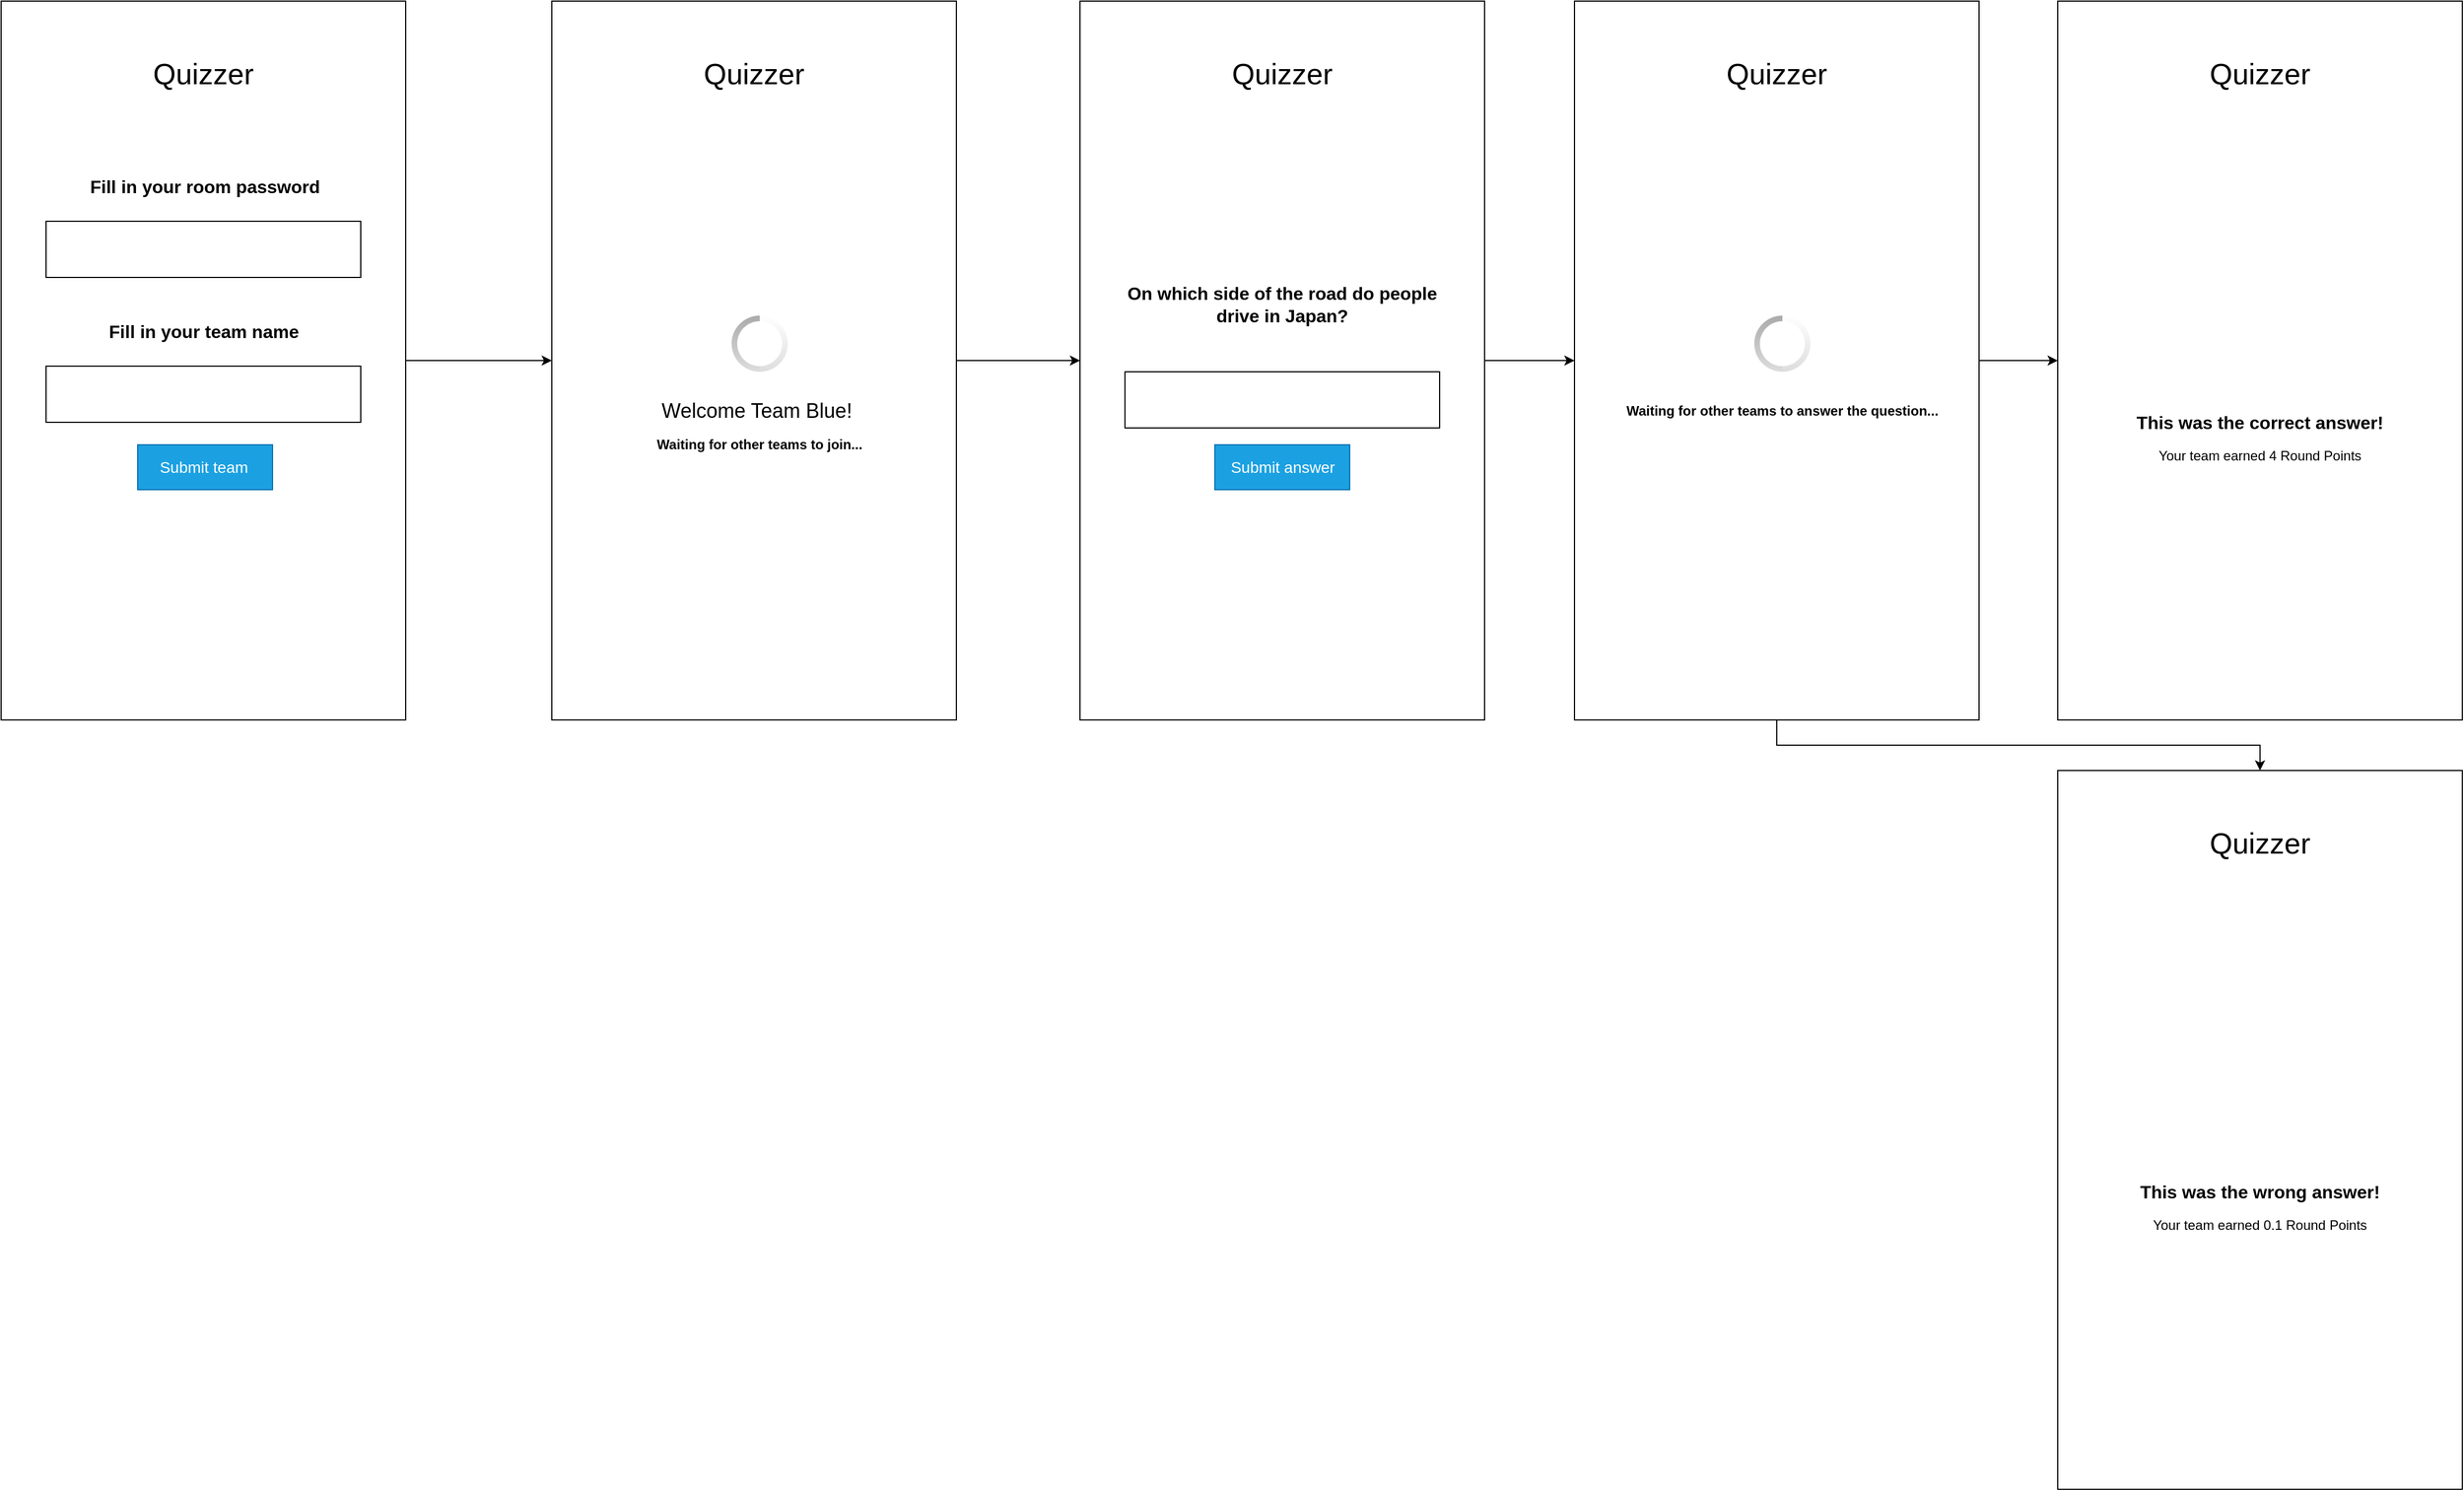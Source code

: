 <mxfile version="13.7.9" type="device" pages="3"><diagram name="Teams" id="M-uPSSa7nELd73y1-IUZ"><mxGraphModel dx="1892" dy="1360" grid="1" gridSize="10" guides="1" tooltips="1" connect="1" arrows="1" fold="1" page="1" pageScale="1" pageWidth="827" pageHeight="1169" math="0" shadow="0"><root><mxCell id="YZNaBzzt5mFjsR3NfeYY-0"/><mxCell id="YZNaBzzt5mFjsR3NfeYY-1" parent="YZNaBzzt5mFjsR3NfeYY-0"/><mxCell id="TNCTeuOnp8dbo60RaUI--0" style="edgeStyle=orthogonalEdgeStyle;rounded=0;orthogonalLoop=1;jettySize=auto;html=1;fontColor=#009900;" parent="YZNaBzzt5mFjsR3NfeYY-1" source="TNCTeuOnp8dbo60RaUI--1" target="TNCTeuOnp8dbo60RaUI--8" edge="1"><mxGeometry relative="1" as="geometry"/></mxCell><mxCell id="TNCTeuOnp8dbo60RaUI--1" value="" style="rounded=0;whiteSpace=wrap;html=1;" parent="YZNaBzzt5mFjsR3NfeYY-1" vertex="1"><mxGeometry x="220" y="25" width="360" height="640" as="geometry"/></mxCell><mxCell id="TNCTeuOnp8dbo60RaUI--2" value="&lt;font style=&quot;font-size: 26px&quot;&gt;Quizzer&lt;/font&gt;" style="text;html=1;strokeColor=none;fillColor=none;align=center;verticalAlign=middle;whiteSpace=wrap;rounded=0;" parent="YZNaBzzt5mFjsR3NfeYY-1" vertex="1"><mxGeometry x="380" y="80" width="40" height="20" as="geometry"/></mxCell><mxCell id="TNCTeuOnp8dbo60RaUI--3" value="" style="rounded=0;whiteSpace=wrap;html=1;" parent="YZNaBzzt5mFjsR3NfeYY-1" vertex="1"><mxGeometry x="260" y="350" width="280" height="50" as="geometry"/></mxCell><mxCell id="TNCTeuOnp8dbo60RaUI--4" value="" style="rounded=0;whiteSpace=wrap;html=1;fillColor=#1ba1e2;strokeColor=#006EAF;fontColor=#ffffff;" parent="YZNaBzzt5mFjsR3NfeYY-1" vertex="1"><mxGeometry x="341.5" y="420" width="120" height="40" as="geometry"/></mxCell><mxCell id="TNCTeuOnp8dbo60RaUI--5" value="&lt;font style=&quot;font-size: 14px&quot;&gt;Submit team&lt;/font&gt;" style="text;html=1;align=center;verticalAlign=middle;whiteSpace=wrap;rounded=0;fontColor=#FFFFFF;" parent="YZNaBzzt5mFjsR3NfeYY-1" vertex="1"><mxGeometry x="341.5" y="430" width="117" height="20" as="geometry"/></mxCell><mxCell id="TNCTeuOnp8dbo60RaUI--6" value="&lt;font style=&quot;font-size: 16px&quot;&gt;Fill in your team name&lt;/font&gt;" style="text;html=1;strokeColor=none;fillColor=none;align=center;verticalAlign=middle;whiteSpace=wrap;rounded=0;fontStyle=1" parent="YZNaBzzt5mFjsR3NfeYY-1" vertex="1"><mxGeometry x="307.5" y="309" width="185" height="20" as="geometry"/></mxCell><mxCell id="TNCTeuOnp8dbo60RaUI--7" style="edgeStyle=orthogonalEdgeStyle;rounded=0;orthogonalLoop=1;jettySize=auto;html=1;exitX=1;exitY=0.5;exitDx=0;exitDy=0;fontColor=#009900;" parent="YZNaBzzt5mFjsR3NfeYY-1" source="TNCTeuOnp8dbo60RaUI--8" target="TNCTeuOnp8dbo60RaUI--14" edge="1"><mxGeometry relative="1" as="geometry"/></mxCell><mxCell id="TNCTeuOnp8dbo60RaUI--8" value="" style="rounded=0;whiteSpace=wrap;html=1;" parent="YZNaBzzt5mFjsR3NfeYY-1" vertex="1"><mxGeometry x="710" y="25" width="360" height="640" as="geometry"/></mxCell><mxCell id="TNCTeuOnp8dbo60RaUI--9" value="&lt;font style=&quot;font-size: 26px&quot;&gt;Quizzer&lt;/font&gt;" style="text;html=1;strokeColor=none;fillColor=none;align=center;verticalAlign=middle;whiteSpace=wrap;rounded=0;" parent="YZNaBzzt5mFjsR3NfeYY-1" vertex="1"><mxGeometry x="870" y="80" width="40" height="20" as="geometry"/></mxCell><mxCell id="TNCTeuOnp8dbo60RaUI--10" value="" style="verticalLabelPosition=bottom;verticalAlign=top;html=1;shadow=0;dashed=0;strokeWidth=1;shape=mxgraph.android.indeterminateSpinner;fontColor=#000000;" parent="YZNaBzzt5mFjsR3NfeYY-1" vertex="1"><mxGeometry x="870" y="305" width="50" height="50" as="geometry"/></mxCell><mxCell id="TNCTeuOnp8dbo60RaUI--11" value="&lt;b&gt;Waiting for other teams to join...&lt;/b&gt;" style="text;html=1;strokeColor=none;fillColor=none;align=center;verticalAlign=middle;whiteSpace=wrap;rounded=0;fontColor=#000000;" parent="YZNaBzzt5mFjsR3NfeYY-1" vertex="1"><mxGeometry x="800" y="410" width="190" height="20" as="geometry"/></mxCell><mxCell id="TNCTeuOnp8dbo60RaUI--12" value="&lt;font style=&quot;font-size: 18px&quot;&gt;Welcome Team Blue!&lt;/font&gt;" style="text;html=1;strokeColor=none;fillColor=none;align=center;verticalAlign=middle;whiteSpace=wrap;rounded=0;fontColor=#000000;" parent="YZNaBzzt5mFjsR3NfeYY-1" vertex="1"><mxGeometry x="805" y="380" width="175" height="20" as="geometry"/></mxCell><mxCell id="TNCTeuOnp8dbo60RaUI--13" style="edgeStyle=orthogonalEdgeStyle;rounded=0;orthogonalLoop=1;jettySize=auto;html=1;exitX=1;exitY=0.5;exitDx=0;exitDy=0;fontColor=#009900;" parent="YZNaBzzt5mFjsR3NfeYY-1" source="TNCTeuOnp8dbo60RaUI--14" target="TNCTeuOnp8dbo60RaUI--22" edge="1"><mxGeometry relative="1" as="geometry"/></mxCell><mxCell id="TNCTeuOnp8dbo60RaUI--14" value="" style="rounded=0;whiteSpace=wrap;html=1;" parent="YZNaBzzt5mFjsR3NfeYY-1" vertex="1"><mxGeometry x="1180" y="25" width="360" height="640" as="geometry"/></mxCell><mxCell id="TNCTeuOnp8dbo60RaUI--15" value="&lt;font style=&quot;font-size: 26px&quot;&gt;Quizzer&lt;/font&gt;" style="text;html=1;strokeColor=none;fillColor=none;align=center;verticalAlign=middle;whiteSpace=wrap;rounded=0;" parent="YZNaBzzt5mFjsR3NfeYY-1" vertex="1"><mxGeometry x="1340" y="80" width="40" height="20" as="geometry"/></mxCell><mxCell id="TNCTeuOnp8dbo60RaUI--16" value="&lt;b&gt;&lt;font style=&quot;font-size: 16px&quot;&gt;On which side of the road do people drive in Japan?&lt;/font&gt;&lt;/b&gt;" style="text;html=1;strokeColor=none;fillColor=none;align=center;verticalAlign=middle;whiteSpace=wrap;rounded=0;fontColor=#000000;" parent="YZNaBzzt5mFjsR3NfeYY-1" vertex="1"><mxGeometry x="1210.25" y="285" width="299.5" height="20" as="geometry"/></mxCell><mxCell id="TNCTeuOnp8dbo60RaUI--17" value="" style="rounded=0;whiteSpace=wrap;html=1;" parent="YZNaBzzt5mFjsR3NfeYY-1" vertex="1"><mxGeometry x="1220" y="355" width="280" height="50" as="geometry"/></mxCell><mxCell id="TNCTeuOnp8dbo60RaUI--18" value="" style="rounded=0;whiteSpace=wrap;html=1;fillColor=#1ba1e2;strokeColor=#006EAF;fontColor=#ffffff;" parent="YZNaBzzt5mFjsR3NfeYY-1" vertex="1"><mxGeometry x="1300" y="420" width="120" height="40" as="geometry"/></mxCell><mxCell id="TNCTeuOnp8dbo60RaUI--19" value="&lt;font style=&quot;font-size: 14px&quot;&gt;Submit answer&lt;/font&gt;" style="text;html=1;align=center;verticalAlign=middle;whiteSpace=wrap;rounded=0;fontColor=#FFFFFF;" parent="YZNaBzzt5mFjsR3NfeYY-1" vertex="1"><mxGeometry x="1301.5" y="430" width="117" height="20" as="geometry"/></mxCell><mxCell id="TNCTeuOnp8dbo60RaUI--20" style="edgeStyle=orthogonalEdgeStyle;rounded=0;orthogonalLoop=1;jettySize=auto;html=1;exitX=1;exitY=0.5;exitDx=0;exitDy=0;fontColor=#009900;" parent="YZNaBzzt5mFjsR3NfeYY-1" source="TNCTeuOnp8dbo60RaUI--22" target="TNCTeuOnp8dbo60RaUI--26" edge="1"><mxGeometry relative="1" as="geometry"/></mxCell><mxCell id="TNCTeuOnp8dbo60RaUI--21" style="edgeStyle=orthogonalEdgeStyle;rounded=0;orthogonalLoop=1;jettySize=auto;html=1;exitX=0.5;exitY=1;exitDx=0;exitDy=0;fontColor=#009900;" parent="YZNaBzzt5mFjsR3NfeYY-1" source="TNCTeuOnp8dbo60RaUI--22" target="TNCTeuOnp8dbo60RaUI--30" edge="1"><mxGeometry relative="1" as="geometry"/></mxCell><mxCell id="TNCTeuOnp8dbo60RaUI--22" value="" style="rounded=0;whiteSpace=wrap;html=1;" parent="YZNaBzzt5mFjsR3NfeYY-1" vertex="1"><mxGeometry x="1620" y="25" width="360" height="640" as="geometry"/></mxCell><mxCell id="TNCTeuOnp8dbo60RaUI--23" value="&lt;font style=&quot;font-size: 26px&quot;&gt;Quizzer&lt;/font&gt;" style="text;html=1;strokeColor=none;fillColor=none;align=center;verticalAlign=middle;whiteSpace=wrap;rounded=0;" parent="YZNaBzzt5mFjsR3NfeYY-1" vertex="1"><mxGeometry x="1780" y="80" width="40" height="20" as="geometry"/></mxCell><mxCell id="TNCTeuOnp8dbo60RaUI--24" value="" style="verticalLabelPosition=bottom;verticalAlign=top;html=1;shadow=0;dashed=0;strokeWidth=1;shape=mxgraph.android.indeterminateSpinner;fontColor=#000000;" parent="YZNaBzzt5mFjsR3NfeYY-1" vertex="1"><mxGeometry x="1780" y="305" width="50" height="50" as="geometry"/></mxCell><mxCell id="TNCTeuOnp8dbo60RaUI--25" value="&lt;b&gt;Waiting for other teams to answer the question...&lt;/b&gt;" style="text;html=1;strokeColor=none;fillColor=none;align=center;verticalAlign=middle;whiteSpace=wrap;rounded=0;fontColor=#000000;" parent="YZNaBzzt5mFjsR3NfeYY-1" vertex="1"><mxGeometry x="1645" y="380" width="320" height="20" as="geometry"/></mxCell><mxCell id="TNCTeuOnp8dbo60RaUI--26" value="" style="rounded=0;whiteSpace=wrap;html=1;" parent="YZNaBzzt5mFjsR3NfeYY-1" vertex="1"><mxGeometry x="2050" y="25" width="360" height="640" as="geometry"/></mxCell><mxCell id="TNCTeuOnp8dbo60RaUI--27" value="&lt;font style=&quot;font-size: 26px&quot;&gt;Quizzer&lt;/font&gt;" style="text;html=1;strokeColor=none;fillColor=none;align=center;verticalAlign=middle;whiteSpace=wrap;rounded=0;" parent="YZNaBzzt5mFjsR3NfeYY-1" vertex="1"><mxGeometry x="2210" y="80" width="40" height="20" as="geometry"/></mxCell><mxCell id="TNCTeuOnp8dbo60RaUI--28" value="&lt;span style=&quot;font-size: 16px&quot;&gt;&lt;b&gt;This was the correct answer!&lt;/b&gt;&lt;/span&gt;" style="text;html=1;strokeColor=none;fillColor=none;align=center;verticalAlign=middle;whiteSpace=wrap;rounded=0;fontColor=#000000;" parent="YZNaBzzt5mFjsR3NfeYY-1" vertex="1"><mxGeometry x="2080.25" y="390" width="299.5" height="20" as="geometry"/></mxCell><mxCell id="TNCTeuOnp8dbo60RaUI--29" value="Your team earned 4 Round Points" style="text;html=1;strokeColor=none;fillColor=none;align=center;verticalAlign=middle;whiteSpace=wrap;rounded=0;fontColor=#000000;" parent="YZNaBzzt5mFjsR3NfeYY-1" vertex="1"><mxGeometry x="2070" y="420" width="320" height="20" as="geometry"/></mxCell><mxCell id="TNCTeuOnp8dbo60RaUI--30" value="" style="rounded=0;whiteSpace=wrap;html=1;" parent="YZNaBzzt5mFjsR3NfeYY-1" vertex="1"><mxGeometry x="2050" y="710" width="360" height="640" as="geometry"/></mxCell><mxCell id="TNCTeuOnp8dbo60RaUI--31" value="&lt;font style=&quot;font-size: 26px&quot;&gt;Quizzer&lt;/font&gt;" style="text;html=1;strokeColor=none;fillColor=none;align=center;verticalAlign=middle;whiteSpace=wrap;rounded=0;" parent="YZNaBzzt5mFjsR3NfeYY-1" vertex="1"><mxGeometry x="2210" y="765" width="40" height="20" as="geometry"/></mxCell><mxCell id="TNCTeuOnp8dbo60RaUI--32" value="&lt;span style=&quot;font-size: 16px&quot;&gt;&lt;b&gt;This was the wrong answer!&lt;/b&gt;&lt;/span&gt;" style="text;html=1;strokeColor=none;fillColor=none;align=center;verticalAlign=middle;whiteSpace=wrap;rounded=0;fontColor=#000000;" parent="YZNaBzzt5mFjsR3NfeYY-1" vertex="1"><mxGeometry x="2080.25" y="1075" width="299.5" height="20" as="geometry"/></mxCell><mxCell id="TNCTeuOnp8dbo60RaUI--33" value="Your team earned 0.1 Round Points" style="text;html=1;strokeColor=none;fillColor=none;align=center;verticalAlign=middle;whiteSpace=wrap;rounded=0;fontColor=#000000;" parent="YZNaBzzt5mFjsR3NfeYY-1" vertex="1"><mxGeometry x="2070" y="1105" width="320" height="20" as="geometry"/></mxCell><mxCell id="TNCTeuOnp8dbo60RaUI--34" value="" style="shape=image;html=1;verticalAlign=top;verticalLabelPosition=bottom;labelBackgroundColor=#ffffff;imageAspect=0;aspect=fixed;image=https://cdn1.iconfinder.com/data/icons/airline-flight-booking-mobile-app/15/false-cross-reject-decline-128.png;fontColor=#009900;" parent="YZNaBzzt5mFjsR3NfeYY-1" vertex="1"><mxGeometry x="2176" y="940" width="108" height="108" as="geometry"/></mxCell><mxCell id="TNCTeuOnp8dbo60RaUI--35" value="" style="shape=image;html=1;verticalAlign=top;verticalLabelPosition=bottom;labelBackgroundColor=#ffffff;imageAspect=0;aspect=fixed;image=https://cdn1.iconfinder.com/data/icons/airline-flight-booking-mobile-app/15/true-check-accept-approve-128.png;fontColor=#009900;" parent="YZNaBzzt5mFjsR3NfeYY-1" vertex="1"><mxGeometry x="2176" y="249" width="108" height="108" as="geometry"/></mxCell><mxCell id="TNCTeuOnp8dbo60RaUI--36" value="" style="rounded=0;whiteSpace=wrap;html=1;" parent="YZNaBzzt5mFjsR3NfeYY-1" vertex="1"><mxGeometry x="260" y="221" width="280" height="50" as="geometry"/></mxCell><mxCell id="TNCTeuOnp8dbo60RaUI--37" value="&lt;font style=&quot;font-size: 16px&quot;&gt;Fill in your room password&lt;/font&gt;" style="text;html=1;strokeColor=none;fillColor=none;align=center;verticalAlign=middle;whiteSpace=wrap;rounded=0;fontStyle=1" parent="YZNaBzzt5mFjsR3NfeYY-1" vertex="1"><mxGeometry x="290.25" y="180" width="222.5" height="20" as="geometry"/></mxCell></root></mxGraphModel></diagram><diagram name="Interactions" id="Q5KWHEv7Sz_jDX_hUBZh"><mxGraphModel dx="1351" dy="2140" grid="1" gridSize="10" guides="1" tooltips="1" connect="1" arrows="1" fold="1" page="1" pageScale="1" pageWidth="827" pageHeight="1169" math="0" shadow="0"><root><mxCell id="X5j5s6yeBGQItfIzIMGD-0"/><mxCell id="X5j5s6yeBGQItfIzIMGD-1" parent="X5j5s6yeBGQItfIzIMGD-0"/><mxCell id="rnj5xM78f-qfTnSCKo7M-22" value="" style="rounded=0;whiteSpace=wrap;html=1;" parent="X5j5s6yeBGQItfIzIMGD-1" vertex="1"><mxGeometry x="1620" y="25" width="360" height="640" as="geometry"/></mxCell><mxCell id="rnj5xM78f-qfTnSCKo7M-0" style="edgeStyle=orthogonalEdgeStyle;rounded=0;orthogonalLoop=1;jettySize=auto;html=1;fontColor=#009900;" parent="X5j5s6yeBGQItfIzIMGD-1" source="rnj5xM78f-qfTnSCKo7M-1" target="rnj5xM78f-qfTnSCKo7M-8" edge="1"><mxGeometry relative="1" as="geometry"/></mxCell><mxCell id="rnj5xM78f-qfTnSCKo7M-1" value="" style="rounded=0;whiteSpace=wrap;html=1;" parent="X5j5s6yeBGQItfIzIMGD-1" vertex="1"><mxGeometry x="220" y="25" width="360" height="640" as="geometry"/></mxCell><mxCell id="rnj5xM78f-qfTnSCKo7M-2" value="&lt;font style=&quot;font-size: 26px&quot;&gt;Quizzer&lt;/font&gt;" style="text;html=1;strokeColor=none;fillColor=none;align=center;verticalAlign=middle;whiteSpace=wrap;rounded=0;" parent="X5j5s6yeBGQItfIzIMGD-1" vertex="1"><mxGeometry x="380" y="80" width="40" height="20" as="geometry"/></mxCell><mxCell id="rnj5xM78f-qfTnSCKo7M-3" value="" style="rounded=0;whiteSpace=wrap;html=1;" parent="X5j5s6yeBGQItfIzIMGD-1" vertex="1"><mxGeometry x="260" y="350" width="280" height="50" as="geometry"/></mxCell><mxCell id="d_CGS1CxoIZ_1KYxdvFk-8" style="edgeStyle=orthogonalEdgeStyle;rounded=0;orthogonalLoop=1;jettySize=auto;html=1;exitX=0.5;exitY=1;exitDx=0;exitDy=0;fontColor=#000000;entryX=0.864;entryY=-0.012;entryDx=0;entryDy=0;entryPerimeter=0;" parent="X5j5s6yeBGQItfIzIMGD-1" source="rnj5xM78f-qfTnSCKo7M-4" edge="1" target="d_CGS1CxoIZ_1KYxdvFk-12"><mxGeometry relative="1" as="geometry"><mxPoint x="401.517" y="765" as="targetPoint"/><Array as="points"><mxPoint x="370" y="460"/><mxPoint x="370" y="720"/></Array></mxGeometry></mxCell><mxCell id="rvUPuum-P1LdTxgyL7QV-1" style="edgeStyle=orthogonalEdgeStyle;rounded=0;orthogonalLoop=1;jettySize=auto;html=1;exitX=1;exitY=1;exitDx=0;exitDy=0;" edge="1" parent="X5j5s6yeBGQItfIzIMGD-1" source="rnj5xM78f-qfTnSCKo7M-4"><mxGeometry relative="1" as="geometry"><mxPoint x="520" y="720" as="targetPoint"/></mxGeometry></mxCell><mxCell id="rnj5xM78f-qfTnSCKo7M-4" value="" style="rounded=0;whiteSpace=wrap;html=1;fillColor=#1ba1e2;strokeColor=#006EAF;fontColor=#ffffff;" parent="X5j5s6yeBGQItfIzIMGD-1" vertex="1"><mxGeometry x="341.5" y="420" width="120" height="40" as="geometry"/></mxCell><mxCell id="rnj5xM78f-qfTnSCKo7M-5" value="&lt;font style=&quot;font-size: 14px&quot;&gt;Submit team&lt;/font&gt;" style="text;html=1;align=center;verticalAlign=middle;whiteSpace=wrap;rounded=0;fontColor=#FFFFFF;" parent="X5j5s6yeBGQItfIzIMGD-1" vertex="1"><mxGeometry x="341.5" y="430" width="117" height="20" as="geometry"/></mxCell><mxCell id="rnj5xM78f-qfTnSCKo7M-6" value="&lt;font style=&quot;font-size: 16px&quot;&gt;Fill in your team name&lt;/font&gt;" style="text;html=1;strokeColor=none;fillColor=none;align=center;verticalAlign=middle;whiteSpace=wrap;rounded=0;fontStyle=1" parent="X5j5s6yeBGQItfIzIMGD-1" vertex="1"><mxGeometry x="307.5" y="309" width="185" height="20" as="geometry"/></mxCell><mxCell id="u8LCasxSW1-Bjub4SHes-13" style="edgeStyle=orthogonalEdgeStyle;rounded=0;orthogonalLoop=1;jettySize=auto;html=1;exitX=0.5;exitY=0;exitDx=0;exitDy=0;entryX=0.5;entryY=1;entryDx=0;entryDy=0;" parent="X5j5s6yeBGQItfIzIMGD-1" source="rnj5xM78f-qfTnSCKo7M-8" target="d_CGS1CxoIZ_1KYxdvFk-27" edge="1"><mxGeometry relative="1" as="geometry"><Array as="points"><mxPoint x="878" y="25"/></Array></mxGeometry></mxCell><mxCell id="u8LCasxSW1-Bjub4SHes-16" style="edgeStyle=orthogonalEdgeStyle;rounded=0;orthogonalLoop=1;jettySize=auto;html=1;exitX=0.5;exitY=1;exitDx=0;exitDy=0;" parent="X5j5s6yeBGQItfIzIMGD-1" source="rnj5xM78f-qfTnSCKo7M-8" target="u8LCasxSW1-Bjub4SHes-7" edge="1"><mxGeometry relative="1" as="geometry"/></mxCell><mxCell id="rnj5xM78f-qfTnSCKo7M-8" value="" style="rounded=0;whiteSpace=wrap;html=1;" parent="X5j5s6yeBGQItfIzIMGD-1" vertex="1"><mxGeometry x="710" y="25" width="360" height="640" as="geometry"/></mxCell><mxCell id="rnj5xM78f-qfTnSCKo7M-9" value="&lt;font style=&quot;font-size: 26px&quot;&gt;Quizzer&lt;/font&gt;" style="text;html=1;strokeColor=none;fillColor=none;align=center;verticalAlign=middle;whiteSpace=wrap;rounded=0;" parent="X5j5s6yeBGQItfIzIMGD-1" vertex="1"><mxGeometry x="870" y="80" width="40" height="20" as="geometry"/></mxCell><mxCell id="rnj5xM78f-qfTnSCKo7M-10" value="" style="verticalLabelPosition=bottom;verticalAlign=top;html=1;shadow=0;dashed=0;strokeWidth=1;shape=mxgraph.android.indeterminateSpinner;fontColor=#000000;" parent="X5j5s6yeBGQItfIzIMGD-1" vertex="1"><mxGeometry x="870" y="305" width="50" height="50" as="geometry"/></mxCell><mxCell id="rnj5xM78f-qfTnSCKo7M-11" value="&lt;b&gt;Waiting for other teams to join...&lt;/b&gt;" style="text;html=1;strokeColor=none;fillColor=none;align=center;verticalAlign=middle;whiteSpace=wrap;rounded=0;fontColor=#000000;" parent="X5j5s6yeBGQItfIzIMGD-1" vertex="1"><mxGeometry x="800" y="410" width="190" height="20" as="geometry"/></mxCell><mxCell id="rnj5xM78f-qfTnSCKo7M-12" value="&lt;font style=&quot;font-size: 18px&quot;&gt;Welcome Team Blue!&lt;/font&gt;" style="text;html=1;strokeColor=none;fillColor=none;align=center;verticalAlign=middle;whiteSpace=wrap;rounded=0;fontColor=#000000;" parent="X5j5s6yeBGQItfIzIMGD-1" vertex="1"><mxGeometry x="805" y="380" width="175" height="20" as="geometry"/></mxCell><mxCell id="rnj5xM78f-qfTnSCKo7M-13" style="edgeStyle=orthogonalEdgeStyle;rounded=0;orthogonalLoop=1;jettySize=auto;html=1;exitX=1;exitY=0.5;exitDx=0;exitDy=0;fontColor=#009900;" parent="X5j5s6yeBGQItfIzIMGD-1" source="rnj5xM78f-qfTnSCKo7M-14" target="rnj5xM78f-qfTnSCKo7M-22" edge="1"><mxGeometry relative="1" as="geometry"/></mxCell><mxCell id="u8LCasxSW1-Bjub4SHes-21" style="edgeStyle=orthogonalEdgeStyle;rounded=0;orthogonalLoop=1;jettySize=auto;html=1;entryX=0.25;entryY=0;entryDx=0;entryDy=0;" parent="X5j5s6yeBGQItfIzIMGD-1" source="rnj5xM78f-qfTnSCKo7M-14" target="u8LCasxSW1-Bjub4SHes-0" edge="1"><mxGeometry relative="1" as="geometry"><Array as="points"><mxPoint x="1574" y="345"/></Array></mxGeometry></mxCell><mxCell id="rnj5xM78f-qfTnSCKo7M-14" value="" style="rounded=0;whiteSpace=wrap;html=1;" parent="X5j5s6yeBGQItfIzIMGD-1" vertex="1"><mxGeometry x="1180" y="25" width="360" height="640" as="geometry"/></mxCell><mxCell id="rnj5xM78f-qfTnSCKo7M-15" value="&lt;font style=&quot;font-size: 26px&quot;&gt;Quizzer&lt;/font&gt;" style="text;html=1;strokeColor=none;fillColor=none;align=center;verticalAlign=middle;whiteSpace=wrap;rounded=0;" parent="X5j5s6yeBGQItfIzIMGD-1" vertex="1"><mxGeometry x="1340" y="80" width="40" height="20" as="geometry"/></mxCell><mxCell id="rnj5xM78f-qfTnSCKo7M-16" value="&lt;b&gt;&lt;font style=&quot;font-size: 16px&quot;&gt;On which side of the road do people drive in Japan?&lt;/font&gt;&lt;/b&gt;" style="text;html=1;strokeColor=none;fillColor=none;align=center;verticalAlign=middle;whiteSpace=wrap;rounded=0;fontColor=#000000;" parent="X5j5s6yeBGQItfIzIMGD-1" vertex="1"><mxGeometry x="1210.25" y="285" width="299.5" height="20" as="geometry"/></mxCell><mxCell id="rnj5xM78f-qfTnSCKo7M-17" value="" style="rounded=0;whiteSpace=wrap;html=1;" parent="X5j5s6yeBGQItfIzIMGD-1" vertex="1"><mxGeometry x="1220" y="355" width="280" height="50" as="geometry"/></mxCell><mxCell id="rnj5xM78f-qfTnSCKo7M-18" value="" style="rounded=0;whiteSpace=wrap;html=1;fillColor=#1ba1e2;strokeColor=#006EAF;fontColor=#ffffff;" parent="X5j5s6yeBGQItfIzIMGD-1" vertex="1"><mxGeometry x="1300" y="420" width="120" height="40" as="geometry"/></mxCell><mxCell id="d_CGS1CxoIZ_1KYxdvFk-11" style="edgeStyle=orthogonalEdgeStyle;rounded=0;orthogonalLoop=1;jettySize=auto;html=1;fontColor=#000000;" parent="X5j5s6yeBGQItfIzIMGD-1" source="rnj5xM78f-qfTnSCKo7M-19" target="d_CGS1CxoIZ_1KYxdvFk-10" edge="1"><mxGeometry relative="1" as="geometry"/></mxCell><mxCell id="rnj5xM78f-qfTnSCKo7M-19" value="&lt;font style=&quot;font-size: 14px&quot;&gt;Submit answer&lt;/font&gt;" style="text;html=1;align=center;verticalAlign=middle;whiteSpace=wrap;rounded=0;fontColor=#FFFFFF;" parent="X5j5s6yeBGQItfIzIMGD-1" vertex="1"><mxGeometry x="1301.5" y="430" width="117" height="20" as="geometry"/></mxCell><mxCell id="rnj5xM78f-qfTnSCKo7M-20" style="edgeStyle=orthogonalEdgeStyle;rounded=0;orthogonalLoop=1;jettySize=auto;html=1;exitX=1;exitY=0.5;exitDx=0;exitDy=0;fontColor=#009900;" parent="X5j5s6yeBGQItfIzIMGD-1" source="rnj5xM78f-qfTnSCKo7M-22" target="rnj5xM78f-qfTnSCKo7M-26" edge="1"><mxGeometry relative="1" as="geometry"/></mxCell><mxCell id="rnj5xM78f-qfTnSCKo7M-21" style="edgeStyle=orthogonalEdgeStyle;rounded=0;orthogonalLoop=1;jettySize=auto;html=1;exitX=0.5;exitY=1;exitDx=0;exitDy=0;fontColor=#009900;" parent="X5j5s6yeBGQItfIzIMGD-1" source="rnj5xM78f-qfTnSCKo7M-22" target="rnj5xM78f-qfTnSCKo7M-30" edge="1"><mxGeometry relative="1" as="geometry"/></mxCell><mxCell id="rnj5xM78f-qfTnSCKo7M-23" value="&lt;font style=&quot;font-size: 26px&quot;&gt;Quizzer&lt;/font&gt;" style="text;html=1;strokeColor=none;fillColor=none;align=center;verticalAlign=middle;whiteSpace=wrap;rounded=0;" parent="X5j5s6yeBGQItfIzIMGD-1" vertex="1"><mxGeometry x="1780" y="80" width="40" height="20" as="geometry"/></mxCell><mxCell id="rnj5xM78f-qfTnSCKo7M-24" value="" style="verticalLabelPosition=bottom;verticalAlign=top;html=1;shadow=0;dashed=0;strokeWidth=1;shape=mxgraph.android.indeterminateSpinner;fontColor=#000000;" parent="X5j5s6yeBGQItfIzIMGD-1" vertex="1"><mxGeometry x="1780" y="163" width="50" height="50" as="geometry"/></mxCell><mxCell id="rnj5xM78f-qfTnSCKo7M-25" value="&lt;b&gt;Waiting for other teams to answer the question...&lt;/b&gt;" style="text;html=1;strokeColor=none;fillColor=none;align=center;verticalAlign=middle;whiteSpace=wrap;rounded=0;fontColor=#000000;" parent="X5j5s6yeBGQItfIzIMGD-1" vertex="1"><mxGeometry x="1640" y="221" width="320" height="20" as="geometry"/></mxCell><mxCell id="d_CGS1CxoIZ_1KYxdvFk-16" style="edgeStyle=orthogonalEdgeStyle;rounded=0;orthogonalLoop=1;jettySize=auto;html=1;exitX=1;exitY=0.5;exitDx=0;exitDy=0;fontColor=#000000;" parent="X5j5s6yeBGQItfIzIMGD-1" source="rnj5xM78f-qfTnSCKo7M-26" target="d_CGS1CxoIZ_1KYxdvFk-15" edge="1"><mxGeometry relative="1" as="geometry"/></mxCell><mxCell id="rnj5xM78f-qfTnSCKo7M-26" value="" style="rounded=0;whiteSpace=wrap;html=1;" parent="X5j5s6yeBGQItfIzIMGD-1" vertex="1"><mxGeometry x="2050" y="25" width="360" height="640" as="geometry"/></mxCell><mxCell id="rnj5xM78f-qfTnSCKo7M-27" value="&lt;font style=&quot;font-size: 26px&quot;&gt;Quizzer&lt;/font&gt;" style="text;html=1;strokeColor=none;fillColor=none;align=center;verticalAlign=middle;whiteSpace=wrap;rounded=0;" parent="X5j5s6yeBGQItfIzIMGD-1" vertex="1"><mxGeometry x="2210" y="80" width="40" height="20" as="geometry"/></mxCell><mxCell id="rnj5xM78f-qfTnSCKo7M-28" value="&lt;span style=&quot;font-size: 16px&quot;&gt;&lt;b&gt;This was the correct answer!&lt;/b&gt;&lt;/span&gt;" style="text;html=1;strokeColor=none;fillColor=none;align=center;verticalAlign=middle;whiteSpace=wrap;rounded=0;fontColor=#000000;" parent="X5j5s6yeBGQItfIzIMGD-1" vertex="1"><mxGeometry x="2080.25" y="390" width="299.5" height="20" as="geometry"/></mxCell><mxCell id="rnj5xM78f-qfTnSCKo7M-29" value="Your team earned 4 Round Points" style="text;html=1;strokeColor=none;fillColor=none;align=center;verticalAlign=middle;whiteSpace=wrap;rounded=0;fontColor=#000000;" parent="X5j5s6yeBGQItfIzIMGD-1" vertex="1"><mxGeometry x="2070" y="420" width="320" height="20" as="geometry"/></mxCell><mxCell id="d_CGS1CxoIZ_1KYxdvFk-18" style="edgeStyle=orthogonalEdgeStyle;rounded=0;orthogonalLoop=1;jettySize=auto;html=1;exitX=1;exitY=0.5;exitDx=0;exitDy=0;entryX=0;entryY=0.5;entryDx=0;entryDy=0;fontColor=#000000;" parent="X5j5s6yeBGQItfIzIMGD-1" source="rnj5xM78f-qfTnSCKo7M-30" target="d_CGS1CxoIZ_1KYxdvFk-17" edge="1"><mxGeometry relative="1" as="geometry"/></mxCell><mxCell id="rnj5xM78f-qfTnSCKo7M-30" value="" style="rounded=0;whiteSpace=wrap;html=1;" parent="X5j5s6yeBGQItfIzIMGD-1" vertex="1"><mxGeometry x="2050" y="710" width="360" height="640" as="geometry"/></mxCell><mxCell id="rnj5xM78f-qfTnSCKo7M-31" value="&lt;font style=&quot;font-size: 26px&quot;&gt;Quizzer&lt;/font&gt;" style="text;html=1;strokeColor=none;fillColor=none;align=center;verticalAlign=middle;whiteSpace=wrap;rounded=0;" parent="X5j5s6yeBGQItfIzIMGD-1" vertex="1"><mxGeometry x="2210" y="765" width="40" height="20" as="geometry"/></mxCell><mxCell id="rnj5xM78f-qfTnSCKo7M-32" value="&lt;span style=&quot;font-size: 16px&quot;&gt;&lt;b&gt;This was the wrong answer!&lt;/b&gt;&lt;/span&gt;" style="text;html=1;strokeColor=none;fillColor=none;align=center;verticalAlign=middle;whiteSpace=wrap;rounded=0;fontColor=#000000;" parent="X5j5s6yeBGQItfIzIMGD-1" vertex="1"><mxGeometry x="2080.25" y="1075" width="299.5" height="20" as="geometry"/></mxCell><mxCell id="rnj5xM78f-qfTnSCKo7M-33" value="Your team earned 0.1 Round Points" style="text;html=1;strokeColor=none;fillColor=none;align=center;verticalAlign=middle;whiteSpace=wrap;rounded=0;fontColor=#000000;" parent="X5j5s6yeBGQItfIzIMGD-1" vertex="1"><mxGeometry x="2070" y="1105" width="320" height="20" as="geometry"/></mxCell><mxCell id="rnj5xM78f-qfTnSCKo7M-34" value="" style="shape=image;html=1;verticalAlign=top;verticalLabelPosition=bottom;labelBackgroundColor=#ffffff;imageAspect=0;aspect=fixed;image=https://cdn1.iconfinder.com/data/icons/airline-flight-booking-mobile-app/15/false-cross-reject-decline-128.png;fontColor=#009900;" parent="X5j5s6yeBGQItfIzIMGD-1" vertex="1"><mxGeometry x="2176" y="940" width="108" height="108" as="geometry"/></mxCell><mxCell id="rnj5xM78f-qfTnSCKo7M-35" value="" style="shape=image;html=1;verticalAlign=top;verticalLabelPosition=bottom;labelBackgroundColor=#ffffff;imageAspect=0;aspect=fixed;image=https://cdn1.iconfinder.com/data/icons/airline-flight-booking-mobile-app/15/true-check-accept-approve-128.png;fontColor=#009900;" parent="X5j5s6yeBGQItfIzIMGD-1" vertex="1"><mxGeometry x="2176" y="249" width="108" height="108" as="geometry"/></mxCell><mxCell id="rnj5xM78f-qfTnSCKo7M-36" value="" style="rounded=0;whiteSpace=wrap;html=1;" parent="X5j5s6yeBGQItfIzIMGD-1" vertex="1"><mxGeometry x="260" y="221" width="280" height="50" as="geometry"/></mxCell><mxCell id="rnj5xM78f-qfTnSCKo7M-37" value="&lt;font style=&quot;font-size: 16px&quot;&gt;Fill in your room password&lt;/font&gt;" style="text;html=1;strokeColor=none;fillColor=none;align=center;verticalAlign=middle;whiteSpace=wrap;rounded=0;fontStyle=1" parent="X5j5s6yeBGQItfIzIMGD-1" vertex="1"><mxGeometry x="290.25" y="180" width="222.5" height="20" as="geometry"/></mxCell><mxCell id="d_CGS1CxoIZ_1KYxdvFk-10" value="&lt;span&gt;[REST] POST&lt;br&gt;quizzes/quizID/questions/:questionId/&lt;br&gt;answers&lt;br&gt;&lt;/span&gt;" style="shape=ext;rounded=1;html=1;whiteSpace=wrap;labelBackgroundColor=#FFF2CC;fillColor=#fff2cc;strokeColor=#d6b656;" parent="X5j5s6yeBGQItfIzIMGD-1" vertex="1"><mxGeometry x="1200" y="710" width="320" height="80" as="geometry"/></mxCell><mxCell id="d_CGS1CxoIZ_1KYxdvFk-12" value="&lt;span&gt;[REST] POST&lt;br&gt;quizzes/:quizId/teams/&lt;br&gt;&lt;/span&gt;" style="shape=ext;rounded=1;html=1;whiteSpace=wrap;labelBackgroundColor=#FFF2CC;fillColor=#fff2cc;strokeColor=#d6b656;" parent="X5j5s6yeBGQItfIzIMGD-1" vertex="1"><mxGeometry x="150" y="735" width="255.75" height="80" as="geometry"/></mxCell><mxCell id="d_CGS1CxoIZ_1KYxdvFk-14" style="edgeStyle=orthogonalEdgeStyle;rounded=0;orthogonalLoop=1;jettySize=auto;html=1;fontColor=#000000;" parent="X5j5s6yeBGQItfIzIMGD-1" source="d_CGS1CxoIZ_1KYxdvFk-13" target="rnj5xM78f-qfTnSCKo7M-22" edge="1"><mxGeometry relative="1" as="geometry"><Array as="points"><mxPoint x="1773" y="680"/><mxPoint x="1773" y="680"/></Array></mxGeometry></mxCell><mxCell id="d_CGS1CxoIZ_1KYxdvFk-13" value="&lt;span&gt;[WS]&lt;br&gt;&quot;teams_ready&quot;&lt;br&gt;&lt;/span&gt;" style="shape=ext;rounded=1;html=1;whiteSpace=wrap;labelBackgroundColor=#FFF2CC;fillColor=#fff2cc;strokeColor=#d6b656;" parent="X5j5s6yeBGQItfIzIMGD-1" vertex="1"><mxGeometry x="1645" y="735" width="255.75" height="80" as="geometry"/></mxCell><mxCell id="u8LCasxSW1-Bjub4SHes-19" style="edgeStyle=orthogonalEdgeStyle;rounded=0;orthogonalLoop=1;jettySize=auto;html=1;exitX=1;exitY=0.5;exitDx=0;exitDy=0;entryX=1;entryY=1;entryDx=0;entryDy=0;" parent="X5j5s6yeBGQItfIzIMGD-1" source="d_CGS1CxoIZ_1KYxdvFk-15" target="u8LCasxSW1-Bjub4SHes-7" edge="1"><mxGeometry relative="1" as="geometry"><mxPoint x="2250" y="1580" as="targetPoint"/><Array as="points"><mxPoint x="2820" y="345"/><mxPoint x="2820" y="1620"/><mxPoint x="1070" y="1620"/></Array></mxGeometry></mxCell><mxCell id="d_CGS1CxoIZ_1KYxdvFk-15" value="&lt;span&gt;[WS]&lt;br&gt;&quot;next_question&quot;&lt;br&gt;&lt;/span&gt;" style="shape=ext;rounded=1;html=1;whiteSpace=wrap;labelBackgroundColor=#FFF2CC;fillColor=#fff2cc;strokeColor=#d6b656;" parent="X5j5s6yeBGQItfIzIMGD-1" vertex="1"><mxGeometry x="2481" y="305" width="255.75" height="80" as="geometry"/></mxCell><mxCell id="u8LCasxSW1-Bjub4SHes-18" style="edgeStyle=orthogonalEdgeStyle;rounded=0;orthogonalLoop=1;jettySize=auto;html=1;exitX=0.5;exitY=1;exitDx=0;exitDy=0;" parent="X5j5s6yeBGQItfIzIMGD-1" source="d_CGS1CxoIZ_1KYxdvFk-17" target="u8LCasxSW1-Bjub4SHes-7" edge="1"><mxGeometry relative="1" as="geometry"><Array as="points"><mxPoint x="2619" y="1530"/><mxPoint x="1190" y="1530"/><mxPoint x="1190" y="1025"/></Array></mxGeometry></mxCell><mxCell id="d_CGS1CxoIZ_1KYxdvFk-17" value="&lt;span&gt;[WS]&lt;br&gt;&quot;next_question&quot;&lt;br&gt;&lt;/span&gt;" style="shape=ext;rounded=1;html=1;whiteSpace=wrap;labelBackgroundColor=#FFF2CC;fillColor=#fff2cc;strokeColor=#d6b656;" parent="X5j5s6yeBGQItfIzIMGD-1" vertex="1"><mxGeometry x="2491" y="990" width="255.75" height="80" as="geometry"/></mxCell><mxCell id="d_CGS1CxoIZ_1KYxdvFk-19" value="&lt;b&gt;&lt;font style=&quot;font-size: 16px&quot;&gt;On which side of the road do people drive in Japan?&lt;/font&gt;&lt;/b&gt;" style="text;html=1;strokeColor=none;fillColor=none;align=center;verticalAlign=middle;whiteSpace=wrap;rounded=0;fontColor=#000000;" parent="X5j5s6yeBGQItfIzIMGD-1" vertex="1"><mxGeometry x="1640" y="290" width="299.5" height="20" as="geometry"/></mxCell><mxCell id="d_CGS1CxoIZ_1KYxdvFk-20" value="" style="rounded=0;whiteSpace=wrap;html=1;" parent="X5j5s6yeBGQItfIzIMGD-1" vertex="1"><mxGeometry x="1649.75" y="360" width="280" height="50" as="geometry"/></mxCell><mxCell id="d_CGS1CxoIZ_1KYxdvFk-21" value="" style="rounded=0;whiteSpace=wrap;html=1;fillColor=#1ba1e2;strokeColor=#006EAF;fontColor=#ffffff;" parent="X5j5s6yeBGQItfIzIMGD-1" vertex="1"><mxGeometry x="1729.75" y="420" width="120" height="40" as="geometry"/></mxCell><mxCell id="d_CGS1CxoIZ_1KYxdvFk-26" style="edgeStyle=orthogonalEdgeStyle;rounded=0;orthogonalLoop=1;jettySize=auto;html=1;entryX=0.94;entryY=0.007;entryDx=0;entryDy=0;entryPerimeter=0;fontSize=17;fontColor=#000000;" parent="X5j5s6yeBGQItfIzIMGD-1" source="d_CGS1CxoIZ_1KYxdvFk-22" target="d_CGS1CxoIZ_1KYxdvFk-25" edge="1"><mxGeometry relative="1" as="geometry"><Array as="points"><mxPoint x="1790" y="610"/><mxPoint x="1931" y="610"/></Array></mxGeometry></mxCell><mxCell id="d_CGS1CxoIZ_1KYxdvFk-22" value="&lt;font style=&quot;font-size: 14px&quot;&gt;Change answer&lt;/font&gt;" style="text;html=1;align=center;verticalAlign=middle;whiteSpace=wrap;rounded=0;fontColor=#FFFFFF;" parent="X5j5s6yeBGQItfIzIMGD-1" vertex="1"><mxGeometry x="1731.25" y="430" width="117" height="20" as="geometry"/></mxCell><mxCell id="d_CGS1CxoIZ_1KYxdvFk-23" value="&lt;font style=&quot;font-size: 17px;&quot;&gt;John Doe&lt;/font&gt;" style="text;html=1;strokeColor=none;fillColor=none;align=center;verticalAlign=middle;whiteSpace=wrap;rounded=0;labelBackgroundColor=#FFFFFF;fontColor=#000000;fontSize=17;" parent="X5j5s6yeBGQItfIzIMGD-1" vertex="1"><mxGeometry x="1739.75" y="375" width="100" height="20" as="geometry"/></mxCell><mxCell id="d_CGS1CxoIZ_1KYxdvFk-25" value="[REST] PUT&lt;br&gt;quizzes/quizID/questions/:questionId/&lt;br&gt;answers/answerId&lt;span&gt;&lt;br&gt;&lt;/span&gt;" style="shape=ext;rounded=1;html=1;whiteSpace=wrap;labelBackgroundColor=#FFF2CC;fillColor=#fff2cc;strokeColor=#d6b656;" parent="X5j5s6yeBGQItfIzIMGD-1" vertex="1"><mxGeometry x="1629.75" y="870" width="320" height="80" as="geometry"/></mxCell><mxCell id="d_CGS1CxoIZ_1KYxdvFk-27" value="&lt;span&gt;[WS]&lt;br&gt;&quot;team_ready&quot;&lt;br&gt;&lt;/span&gt;" style="shape=ext;rounded=1;html=1;whiteSpace=wrap;labelBackgroundColor=#FFF2CC;fillColor=#fff2cc;strokeColor=#d6b656;" parent="X5j5s6yeBGQItfIzIMGD-1" vertex="1"><mxGeometry x="750" y="-190" width="255.75" height="80" as="geometry"/></mxCell><mxCell id="u8LCasxSW1-Bjub4SHes-0" value="&lt;span&gt;[WS]&lt;br&gt;&quot;team_answered&quot;&lt;br&gt;&lt;/span&gt;" style="shape=ext;rounded=1;html=1;whiteSpace=wrap;labelBackgroundColor=#FFF2CC;fillColor=#fff2cc;strokeColor=#d6b656;" parent="X5j5s6yeBGQItfIzIMGD-1" vertex="1"><mxGeometry x="1509.75" y="1190" width="255.75" height="80" as="geometry"/></mxCell><mxCell id="u8LCasxSW1-Bjub4SHes-15" style="edgeStyle=orthogonalEdgeStyle;rounded=0;orthogonalLoop=1;jettySize=auto;html=1;exitX=0.5;exitY=1;exitDx=0;exitDy=0;" parent="X5j5s6yeBGQItfIzIMGD-1" source="u8LCasxSW1-Bjub4SHes-7" target="u8LCasxSW1-Bjub4SHes-14" edge="1"><mxGeometry relative="1" as="geometry"><Array as="points"><mxPoint x="890" y="900"/><mxPoint x="1178" y="900"/></Array></mxGeometry></mxCell><mxCell id="u8LCasxSW1-Bjub4SHes-7" value="" style="rounded=0;whiteSpace=wrap;html=1;" parent="X5j5s6yeBGQItfIzIMGD-1" vertex="1"><mxGeometry x="710" y="705" width="360" height="640" as="geometry"/></mxCell><mxCell id="u8LCasxSW1-Bjub4SHes-8" value="&lt;font style=&quot;font-size: 26px&quot;&gt;Quizzer&lt;/font&gt;" style="text;html=1;strokeColor=none;fillColor=none;align=center;verticalAlign=middle;whiteSpace=wrap;rounded=0;" parent="X5j5s6yeBGQItfIzIMGD-1" vertex="1"><mxGeometry x="869.99" y="785" width="40" height="20" as="geometry"/></mxCell><mxCell id="u8LCasxSW1-Bjub4SHes-9" value="" style="verticalLabelPosition=bottom;verticalAlign=top;html=1;shadow=0;dashed=0;strokeWidth=1;shape=mxgraph.android.indeterminateSpinner;fontColor=#000000;" parent="X5j5s6yeBGQItfIzIMGD-1" vertex="1"><mxGeometry x="887.13" y="1005" width="50" height="50" as="geometry"/></mxCell><mxCell id="u8LCasxSW1-Bjub4SHes-10" value="&lt;b&gt;Waiting for quizmaster...&lt;/b&gt;" style="text;html=1;strokeColor=none;fillColor=none;align=center;verticalAlign=middle;whiteSpace=wrap;rounded=0;fontColor=#000000;" parent="X5j5s6yeBGQItfIzIMGD-1" vertex="1"><mxGeometry x="817.13" y="1110" width="190" height="20" as="geometry"/></mxCell><mxCell id="u8LCasxSW1-Bjub4SHes-11" value="&lt;font style=&quot;font-size: 18px&quot;&gt;Welcome Team Blue!&lt;/font&gt;" style="text;html=1;strokeColor=none;fillColor=none;align=center;verticalAlign=middle;whiteSpace=wrap;rounded=0;fontColor=#000000;" parent="X5j5s6yeBGQItfIzIMGD-1" vertex="1"><mxGeometry x="822.13" y="1080" width="175" height="20" as="geometry"/></mxCell><mxCell id="u8LCasxSW1-Bjub4SHes-22" style="edgeStyle=orthogonalEdgeStyle;rounded=0;orthogonalLoop=1;jettySize=auto;html=1;entryX=0;entryY=0.75;entryDx=0;entryDy=0;" parent="X5j5s6yeBGQItfIzIMGD-1" source="u8LCasxSW1-Bjub4SHes-14" target="rnj5xM78f-qfTnSCKo7M-14" edge="1"><mxGeometry relative="1" as="geometry"><Array as="points"><mxPoint x="1140" y="505"/></Array></mxGeometry></mxCell><mxCell id="u8LCasxSW1-Bjub4SHes-14" value="&lt;span&gt;[WS]&lt;br&gt;&quot;quizmaster_ready&quot;&lt;br&gt;&lt;/span&gt;" style="shape=ext;rounded=1;html=1;whiteSpace=wrap;labelBackgroundColor=#FFF2CC;fillColor=#fff2cc;strokeColor=#d6b656;" parent="X5j5s6yeBGQItfIzIMGD-1" vertex="1"><mxGeometry x="1130" y="860" width="255.75" height="80" as="geometry"/></mxCell><mxCell id="rvUPuum-P1LdTxgyL7QV-0" value="&lt;span&gt;[URL]&lt;br&gt;/quizzes/:quizId&lt;br&gt;&lt;/span&gt;" style="shape=ext;rounded=1;html=1;whiteSpace=wrap;labelBackgroundColor=#FFF2CC;fillColor=#fff2cc;strokeColor=#d6b656;" vertex="1" parent="X5j5s6yeBGQItfIzIMGD-1"><mxGeometry x="450" y="725" width="255.75" height="80" as="geometry"/></mxCell></root></mxGraphModel></diagram><diagram id="qYistyCizTi5m1g4K9lM" name="Componenten"><mxGraphModel dx="524" dy="971" grid="1" gridSize="10" guides="1" tooltips="1" connect="1" arrows="1" fold="1" page="1" pageScale="1" pageWidth="827" pageHeight="1169" math="0" shadow="0"><root><mxCell id="0"/><mxCell id="1" parent="0"/><mxCell id="uLkIx-YE2n4uEZn49v-0-1" style="edgeStyle=orthogonalEdgeStyle;rounded=0;orthogonalLoop=1;jettySize=auto;html=1;fontColor=#009900;" parent="1" source="uLkIx-YE2n4uEZn49v-0-2" target="uLkIx-YE2n4uEZn49v-0-9" edge="1"><mxGeometry relative="1" as="geometry"/></mxCell><mxCell id="uLkIx-YE2n4uEZn49v-0-2" value="" style="rounded=0;whiteSpace=wrap;html=1;" parent="1" vertex="1"><mxGeometry x="1060" y="158" width="360" height="640" as="geometry"/></mxCell><mxCell id="uLkIx-YE2n4uEZn49v-0-3" value="&lt;font style=&quot;font-size: 26px&quot;&gt;Quizzer&lt;/font&gt;" style="text;html=1;strokeColor=none;fillColor=none;align=center;verticalAlign=middle;whiteSpace=wrap;rounded=0;" parent="1" vertex="1"><mxGeometry x="1220" y="213" width="40" height="20" as="geometry"/></mxCell><mxCell id="uLkIx-YE2n4uEZn49v-0-4" value="" style="rounded=0;whiteSpace=wrap;html=1;" parent="1" vertex="1"><mxGeometry x="1100" y="483" width="280" height="50" as="geometry"/></mxCell><mxCell id="uLkIx-YE2n4uEZn49v-0-5" value="" style="rounded=0;whiteSpace=wrap;html=1;fillColor=#1ba1e2;strokeColor=#006EAF;fontColor=#ffffff;" parent="1" vertex="1"><mxGeometry x="1181.5" y="553" width="120" height="40" as="geometry"/></mxCell><mxCell id="uLkIx-YE2n4uEZn49v-0-6" value="&lt;font style=&quot;font-size: 14px&quot;&gt;Submit team&lt;/font&gt;" style="text;html=1;align=center;verticalAlign=middle;whiteSpace=wrap;rounded=0;fontColor=#FFFFFF;" parent="1" vertex="1"><mxGeometry x="1181.5" y="563" width="117" height="20" as="geometry"/></mxCell><mxCell id="uLkIx-YE2n4uEZn49v-0-7" value="&lt;font style=&quot;font-size: 16px&quot;&gt;Fill in your team name&lt;/font&gt;" style="text;html=1;strokeColor=none;fillColor=none;align=center;verticalAlign=middle;whiteSpace=wrap;rounded=0;fontStyle=1" parent="1" vertex="1"><mxGeometry x="1147.5" y="442" width="185" height="20" as="geometry"/></mxCell><mxCell id="uLkIx-YE2n4uEZn49v-0-8" style="edgeStyle=orthogonalEdgeStyle;rounded=0;orthogonalLoop=1;jettySize=auto;html=1;exitX=1;exitY=0.5;exitDx=0;exitDy=0;fontColor=#009900;" parent="1" source="uLkIx-YE2n4uEZn49v-0-9" target="uLkIx-YE2n4uEZn49v-0-15" edge="1"><mxGeometry relative="1" as="geometry"/></mxCell><mxCell id="uLkIx-YE2n4uEZn49v-0-9" value="" style="rounded=0;whiteSpace=wrap;html=1;" parent="1" vertex="1"><mxGeometry x="1550" y="158" width="360" height="640" as="geometry"/></mxCell><mxCell id="uLkIx-YE2n4uEZn49v-0-10" value="&lt;font style=&quot;font-size: 26px&quot;&gt;Quizzer&lt;/font&gt;" style="text;html=1;strokeColor=none;fillColor=none;align=center;verticalAlign=middle;whiteSpace=wrap;rounded=0;" parent="1" vertex="1"><mxGeometry x="1710" y="213" width="40" height="20" as="geometry"/></mxCell><mxCell id="uLkIx-YE2n4uEZn49v-0-11" value="" style="verticalLabelPosition=bottom;verticalAlign=top;html=1;shadow=0;dashed=0;strokeWidth=1;shape=mxgraph.android.indeterminateSpinner;fontColor=#000000;" parent="1" vertex="1"><mxGeometry x="1710" y="438" width="50" height="50" as="geometry"/></mxCell><mxCell id="uLkIx-YE2n4uEZn49v-0-12" value="&lt;b&gt;Waiting for other teams to join...&lt;/b&gt;" style="text;html=1;strokeColor=none;fillColor=none;align=center;verticalAlign=middle;whiteSpace=wrap;rounded=0;fontColor=#000000;" parent="1" vertex="1"><mxGeometry x="1640" y="543" width="190" height="20" as="geometry"/></mxCell><mxCell id="uLkIx-YE2n4uEZn49v-0-13" value="&lt;font style=&quot;font-size: 18px&quot;&gt;Welcome Team Blue!&lt;/font&gt;" style="text;html=1;strokeColor=none;fillColor=none;align=center;verticalAlign=middle;whiteSpace=wrap;rounded=0;fontColor=#000000;" parent="1" vertex="1"><mxGeometry x="1645" y="513" width="175" height="20" as="geometry"/></mxCell><mxCell id="uLkIx-YE2n4uEZn49v-0-14" style="edgeStyle=orthogonalEdgeStyle;rounded=0;orthogonalLoop=1;jettySize=auto;html=1;exitX=1;exitY=0.5;exitDx=0;exitDy=0;fontColor=#009900;" parent="1" source="uLkIx-YE2n4uEZn49v-0-15" target="uLkIx-YE2n4uEZn49v-0-23" edge="1"><mxGeometry relative="1" as="geometry"/></mxCell><mxCell id="uLkIx-YE2n4uEZn49v-0-15" value="" style="rounded=0;whiteSpace=wrap;html=1;" parent="1" vertex="1"><mxGeometry x="2020" y="158" width="360" height="640" as="geometry"/></mxCell><mxCell id="uLkIx-YE2n4uEZn49v-0-16" value="&lt;font style=&quot;font-size: 26px&quot;&gt;Quizzer&lt;/font&gt;" style="text;html=1;strokeColor=none;fillColor=none;align=center;verticalAlign=middle;whiteSpace=wrap;rounded=0;" parent="1" vertex="1"><mxGeometry x="2180" y="213" width="40" height="20" as="geometry"/></mxCell><mxCell id="uLkIx-YE2n4uEZn49v-0-17" value="&lt;b&gt;&lt;font style=&quot;font-size: 16px&quot;&gt;On which side of the road do people drive in Japan?&lt;/font&gt;&lt;/b&gt;" style="text;html=1;strokeColor=none;fillColor=none;align=center;verticalAlign=middle;whiteSpace=wrap;rounded=0;fontColor=#000000;" parent="1" vertex="1"><mxGeometry x="2050.25" y="418" width="299.5" height="20" as="geometry"/></mxCell><mxCell id="uLkIx-YE2n4uEZn49v-0-18" value="" style="rounded=0;whiteSpace=wrap;html=1;" parent="1" vertex="1"><mxGeometry x="2060" y="488" width="280" height="50" as="geometry"/></mxCell><mxCell id="uLkIx-YE2n4uEZn49v-0-19" value="" style="rounded=0;whiteSpace=wrap;html=1;fillColor=#1ba1e2;strokeColor=#006EAF;fontColor=#ffffff;" parent="1" vertex="1"><mxGeometry x="2140" y="553" width="120" height="40" as="geometry"/></mxCell><mxCell id="uLkIx-YE2n4uEZn49v-0-20" value="&lt;font style=&quot;font-size: 14px&quot;&gt;Submit answer&lt;/font&gt;" style="text;html=1;align=center;verticalAlign=middle;whiteSpace=wrap;rounded=0;fontColor=#FFFFFF;" parent="1" vertex="1"><mxGeometry x="2141.5" y="563" width="117" height="20" as="geometry"/></mxCell><mxCell id="uLkIx-YE2n4uEZn49v-0-21" style="edgeStyle=orthogonalEdgeStyle;rounded=0;orthogonalLoop=1;jettySize=auto;html=1;exitX=1;exitY=0.5;exitDx=0;exitDy=0;fontColor=#009900;" parent="1" source="uLkIx-YE2n4uEZn49v-0-23" target="uLkIx-YE2n4uEZn49v-0-27" edge="1"><mxGeometry relative="1" as="geometry"/></mxCell><mxCell id="uLkIx-YE2n4uEZn49v-0-22" style="edgeStyle=orthogonalEdgeStyle;rounded=0;orthogonalLoop=1;jettySize=auto;html=1;exitX=0.5;exitY=1;exitDx=0;exitDy=0;fontColor=#009900;" parent="1" source="uLkIx-YE2n4uEZn49v-0-23" target="uLkIx-YE2n4uEZn49v-0-31" edge="1"><mxGeometry relative="1" as="geometry"/></mxCell><mxCell id="uLkIx-YE2n4uEZn49v-0-23" value="" style="rounded=0;whiteSpace=wrap;html=1;" parent="1" vertex="1"><mxGeometry x="2460" y="158" width="360" height="640" as="geometry"/></mxCell><mxCell id="uLkIx-YE2n4uEZn49v-0-24" value="&lt;font style=&quot;font-size: 26px&quot;&gt;Quizzer&lt;/font&gt;" style="text;html=1;strokeColor=none;fillColor=none;align=center;verticalAlign=middle;whiteSpace=wrap;rounded=0;" parent="1" vertex="1"><mxGeometry x="2620" y="213" width="40" height="20" as="geometry"/></mxCell><mxCell id="uLkIx-YE2n4uEZn49v-0-25" value="" style="verticalLabelPosition=bottom;verticalAlign=top;html=1;shadow=0;dashed=0;strokeWidth=1;shape=mxgraph.android.indeterminateSpinner;fontColor=#000000;" parent="1" vertex="1"><mxGeometry x="2620" y="438" width="50" height="50" as="geometry"/></mxCell><mxCell id="uLkIx-YE2n4uEZn49v-0-26" value="&lt;b&gt;Waiting for other teams to answer the question...&lt;/b&gt;" style="text;html=1;strokeColor=none;fillColor=none;align=center;verticalAlign=middle;whiteSpace=wrap;rounded=0;fontColor=#000000;" parent="1" vertex="1"><mxGeometry x="2485" y="513" width="320" height="20" as="geometry"/></mxCell><mxCell id="uLkIx-YE2n4uEZn49v-0-27" value="" style="rounded=0;whiteSpace=wrap;html=1;" parent="1" vertex="1"><mxGeometry x="2890" y="158" width="360" height="640" as="geometry"/></mxCell><mxCell id="uLkIx-YE2n4uEZn49v-0-28" value="&lt;font style=&quot;font-size: 26px&quot;&gt;Quizzer&lt;/font&gt;" style="text;html=1;strokeColor=none;fillColor=none;align=center;verticalAlign=middle;whiteSpace=wrap;rounded=0;" parent="1" vertex="1"><mxGeometry x="3050" y="213" width="40" height="20" as="geometry"/></mxCell><mxCell id="uLkIx-YE2n4uEZn49v-0-29" value="&lt;span style=&quot;font-size: 16px&quot;&gt;&lt;b&gt;This was the correct answer!&lt;/b&gt;&lt;/span&gt;" style="text;html=1;strokeColor=none;fillColor=none;align=center;verticalAlign=middle;whiteSpace=wrap;rounded=0;fontColor=#000000;" parent="1" vertex="1"><mxGeometry x="2920.25" y="523" width="299.5" height="20" as="geometry"/></mxCell><mxCell id="uLkIx-YE2n4uEZn49v-0-30" value="Your team earned 4 Round Points" style="text;html=1;strokeColor=none;fillColor=none;align=center;verticalAlign=middle;whiteSpace=wrap;rounded=0;fontColor=#000000;" parent="1" vertex="1"><mxGeometry x="2910" y="553" width="320" height="20" as="geometry"/></mxCell><mxCell id="uLkIx-YE2n4uEZn49v-0-31" value="" style="rounded=0;whiteSpace=wrap;html=1;" parent="1" vertex="1"><mxGeometry x="2890" y="843" width="360" height="640" as="geometry"/></mxCell><mxCell id="uLkIx-YE2n4uEZn49v-0-32" value="&lt;font style=&quot;font-size: 26px&quot;&gt;Quizzer&lt;/font&gt;" style="text;html=1;strokeColor=none;fillColor=none;align=center;verticalAlign=middle;whiteSpace=wrap;rounded=0;" parent="1" vertex="1"><mxGeometry x="3050" y="898" width="40" height="20" as="geometry"/></mxCell><mxCell id="uLkIx-YE2n4uEZn49v-0-33" value="&lt;span style=&quot;font-size: 16px&quot;&gt;&lt;b&gt;This was the wrong answer!&lt;/b&gt;&lt;/span&gt;" style="text;html=1;strokeColor=none;fillColor=none;align=center;verticalAlign=middle;whiteSpace=wrap;rounded=0;fontColor=#000000;" parent="1" vertex="1"><mxGeometry x="2920.25" y="1208" width="299.5" height="20" as="geometry"/></mxCell><mxCell id="uLkIx-YE2n4uEZn49v-0-34" value="Your team earned 0.1 Round Points" style="text;html=1;strokeColor=none;fillColor=none;align=center;verticalAlign=middle;whiteSpace=wrap;rounded=0;fontColor=#000000;" parent="1" vertex="1"><mxGeometry x="2910" y="1238" width="320" height="20" as="geometry"/></mxCell><mxCell id="uLkIx-YE2n4uEZn49v-0-35" value="" style="shape=image;html=1;verticalAlign=top;verticalLabelPosition=bottom;labelBackgroundColor=#ffffff;imageAspect=0;aspect=fixed;image=https://cdn1.iconfinder.com/data/icons/airline-flight-booking-mobile-app/15/false-cross-reject-decline-128.png;fontColor=#009900;" parent="1" vertex="1"><mxGeometry x="3016" y="1073" width="108" height="108" as="geometry"/></mxCell><mxCell id="uLkIx-YE2n4uEZn49v-0-36" value="" style="shape=image;html=1;verticalAlign=top;verticalLabelPosition=bottom;labelBackgroundColor=#ffffff;imageAspect=0;aspect=fixed;image=https://cdn1.iconfinder.com/data/icons/airline-flight-booking-mobile-app/15/true-check-accept-approve-128.png;fontColor=#009900;" parent="1" vertex="1"><mxGeometry x="3016" y="382" width="108" height="108" as="geometry"/></mxCell><mxCell id="uLkIx-YE2n4uEZn49v-0-37" value="" style="rounded=0;whiteSpace=wrap;html=1;" parent="1" vertex="1"><mxGeometry x="1100" y="354" width="280" height="50" as="geometry"/></mxCell><mxCell id="uLkIx-YE2n4uEZn49v-0-38" value="&lt;font style=&quot;font-size: 16px&quot;&gt;Fill in your room password&lt;/font&gt;" style="text;html=1;strokeColor=none;fillColor=none;align=center;verticalAlign=middle;whiteSpace=wrap;rounded=0;fontStyle=1" parent="1" vertex="1"><mxGeometry x="1130.25" y="313" width="222.5" height="20" as="geometry"/></mxCell><mxCell id="O1Uf_mEBS3AxqFUjh2rA-5" style="edgeStyle=orthogonalEdgeStyle;rounded=0;orthogonalLoop=1;jettySize=auto;html=1;exitX=0;exitY=1;exitDx=0;exitDy=0;" edge="1" parent="1" source="O1Uf_mEBS3AxqFUjh2rA-1" target="O1Uf_mEBS3AxqFUjh2rA-3"><mxGeometry relative="1" as="geometry"><Array as="points"><mxPoint x="2030" y="472"/><mxPoint x="2030" y="870"/></Array></mxGeometry></mxCell><mxCell id="O1Uf_mEBS3AxqFUjh2rA-1" value="" style="rounded=0;whiteSpace=wrap;html=1;dashed=1;strokeColor=#9999FF;strokeWidth=3;fillColor=none;" vertex="1" parent="1"><mxGeometry x="2050" y="382" width="310" height="90" as="geometry"/></mxCell><mxCell id="O1Uf_mEBS3AxqFUjh2rA-3" value="&lt;span&gt;&amp;lt;QuestionInfo&lt;br&gt;question: string&lt;br&gt;/&amp;gt;&lt;br&gt;&lt;/span&gt;" style="shape=ext;rounded=1;html=1;whiteSpace=wrap;labelBackgroundColor=#FFF2CC;fillColor=#fff2cc;strokeColor=#d6b656;" vertex="1" parent="1"><mxGeometry x="2060" y="830" width="255.75" height="80" as="geometry"/></mxCell><mxCell id="O1Uf_mEBS3AxqFUjh2rA-17" style="edgeStyle=orthogonalEdgeStyle;rounded=0;orthogonalLoop=1;jettySize=auto;html=1;exitX=0.5;exitY=1;exitDx=0;exitDy=0;" edge="1" parent="1" source="O1Uf_mEBS3AxqFUjh2rA-4" target="O1Uf_mEBS3AxqFUjh2rA-16"><mxGeometry relative="1" as="geometry"><Array as="points"><mxPoint x="1241" y="760"/><mxPoint x="1241" y="760"/></Array></mxGeometry></mxCell><mxCell id="O1Uf_mEBS3AxqFUjh2rA-4" value="" style="rounded=0;whiteSpace=wrap;html=1;dashed=1;strokeWidth=3;fillColor=none;strokeColor=#EA6B66;" vertex="1" parent="1"><mxGeometry x="1080" y="293" width="320" height="327" as="geometry"/></mxCell><mxCell id="O1Uf_mEBS3AxqFUjh2rA-9" style="edgeStyle=orthogonalEdgeStyle;rounded=0;orthogonalLoop=1;jettySize=auto;html=1;exitX=0.5;exitY=1;exitDx=0;exitDy=0;" edge="1" parent="1" source="O1Uf_mEBS3AxqFUjh2rA-6" target="O1Uf_mEBS3AxqFUjh2rA-8"><mxGeometry relative="1" as="geometry"><Array as="points"><mxPoint x="3070" y="780"/><mxPoint x="2840" y="780"/></Array></mxGeometry></mxCell><mxCell id="O1Uf_mEBS3AxqFUjh2rA-6" value="" style="rounded=0;whiteSpace=wrap;html=1;dashed=1;strokeColor=#EA6B66;strokeWidth=3;fillColor=none;" vertex="1" parent="1"><mxGeometry x="2950" y="360" width="240" height="240" as="geometry"/></mxCell><mxCell id="O1Uf_mEBS3AxqFUjh2rA-10" style="edgeStyle=orthogonalEdgeStyle;rounded=0;orthogonalLoop=1;jettySize=auto;html=1;entryX=0.906;entryY=1.041;entryDx=0;entryDy=0;entryPerimeter=0;" edge="1" parent="1" source="O1Uf_mEBS3AxqFUjh2rA-7" target="O1Uf_mEBS3AxqFUjh2rA-8"><mxGeometry relative="1" as="geometry"/></mxCell><mxCell id="O1Uf_mEBS3AxqFUjh2rA-7" value="" style="rounded=0;whiteSpace=wrap;html=1;dashed=1;strokeColor=#EA6B66;strokeWidth=3;fillColor=none;" vertex="1" parent="1"><mxGeometry x="2950" y="1043" width="240" height="240" as="geometry"/></mxCell><mxCell id="O1Uf_mEBS3AxqFUjh2rA-8" value="&lt;span&gt;&amp;lt;ResultPanel&lt;br&gt;result: boolean&lt;br&gt;score: string&lt;br&gt;/&amp;gt;&lt;br&gt;&lt;/span&gt;" style="shape=ext;rounded=1;html=1;whiteSpace=wrap;labelBackgroundColor=#FFF2CC;fillColor=#fff2cc;strokeColor=#d6b656;" vertex="1" parent="1"><mxGeometry x="2590" y="960" width="255.75" height="80" as="geometry"/></mxCell><mxCell id="O1Uf_mEBS3AxqFUjh2rA-11" value="" style="rounded=0;whiteSpace=wrap;html=1;dashed=1;strokeWidth=3;fillColor=none;strokeColor=#00FF00;" vertex="1" parent="1"><mxGeometry x="2490" y="398" width="310" height="152" as="geometry"/></mxCell><mxCell id="O1Uf_mEBS3AxqFUjh2rA-12" value="&lt;span&gt;&amp;lt;Waiting&lt;br&gt;teamName: string&lt;br&gt;information: string&lt;br&gt;/&amp;gt;&lt;br&gt;&lt;/span&gt;" style="shape=ext;rounded=1;html=1;whiteSpace=wrap;labelBackgroundColor=#FFF2CC;fillColor=#fff2cc;strokeColor=#d6b656;" vertex="1" parent="1"><mxGeometry x="1602.12" y="860" width="255.75" height="80" as="geometry"/></mxCell><mxCell id="pIlgR1hCaZ_JqeG_cFOt-2" style="edgeStyle=orthogonalEdgeStyle;rounded=0;orthogonalLoop=1;jettySize=auto;html=1;exitX=0.5;exitY=1;exitDx=0;exitDy=0;entryX=0.962;entryY=0.021;entryDx=0;entryDy=0;entryPerimeter=0;" edge="1" parent="1" source="O1Uf_mEBS3AxqFUjh2rA-13" target="pIlgR1hCaZ_JqeG_cFOt-1"><mxGeometry relative="1" as="geometry"/></mxCell><mxCell id="O1Uf_mEBS3AxqFUjh2rA-13" value="" style="rounded=0;whiteSpace=wrap;html=1;dashed=1;strokeWidth=3;fillColor=none;strokeColor=#EA6B66;" vertex="1" parent="1"><mxGeometry x="2040" y="483" width="320" height="120" as="geometry"/></mxCell><mxCell id="O1Uf_mEBS3AxqFUjh2rA-15" style="edgeStyle=orthogonalEdgeStyle;rounded=0;orthogonalLoop=1;jettySize=auto;html=1;" edge="1" parent="1" source="O1Uf_mEBS3AxqFUjh2rA-14" target="O1Uf_mEBS3AxqFUjh2rA-12"><mxGeometry relative="1" as="geometry"><Array as="points"><mxPoint x="1730" y="630"/><mxPoint x="1730" y="630"/></Array></mxGeometry></mxCell><mxCell id="O1Uf_mEBS3AxqFUjh2rA-14" value="" style="rounded=0;whiteSpace=wrap;html=1;dashed=1;strokeWidth=3;fillColor=none;strokeColor=#00FF00;" vertex="1" parent="1"><mxGeometry x="1577.87" y="415" width="280" height="178" as="geometry"/></mxCell><mxCell id="O1Uf_mEBS3AxqFUjh2rA-16" value="&lt;span&gt;&amp;lt;Login&lt;br&gt;onClick: function&lt;br&gt;/&amp;gt;&lt;br&gt;&lt;/span&gt;" style="shape=ext;rounded=1;html=1;whiteSpace=wrap;labelBackgroundColor=#FFF2CC;fillColor=#fff2cc;strokeColor=#d6b656;" vertex="1" parent="1"><mxGeometry x="1113" y="830" width="255.75" height="80" as="geometry"/></mxCell><mxCell id="pIlgR1hCaZ_JqeG_cFOt-1" value="&lt;span&gt;&amp;lt;AnswerField&lt;br&gt;onClick: function&lt;br&gt;/&amp;gt;&lt;br&gt;&lt;/span&gt;" style="shape=ext;rounded=1;html=1;whiteSpace=wrap;labelBackgroundColor=#FFF2CC;fillColor=#fff2cc;strokeColor=#d6b656;" vertex="1" parent="1"><mxGeometry x="2141.5" y="963" width="255.75" height="80" as="geometry"/></mxCell></root></mxGraphModel></diagram></mxfile>